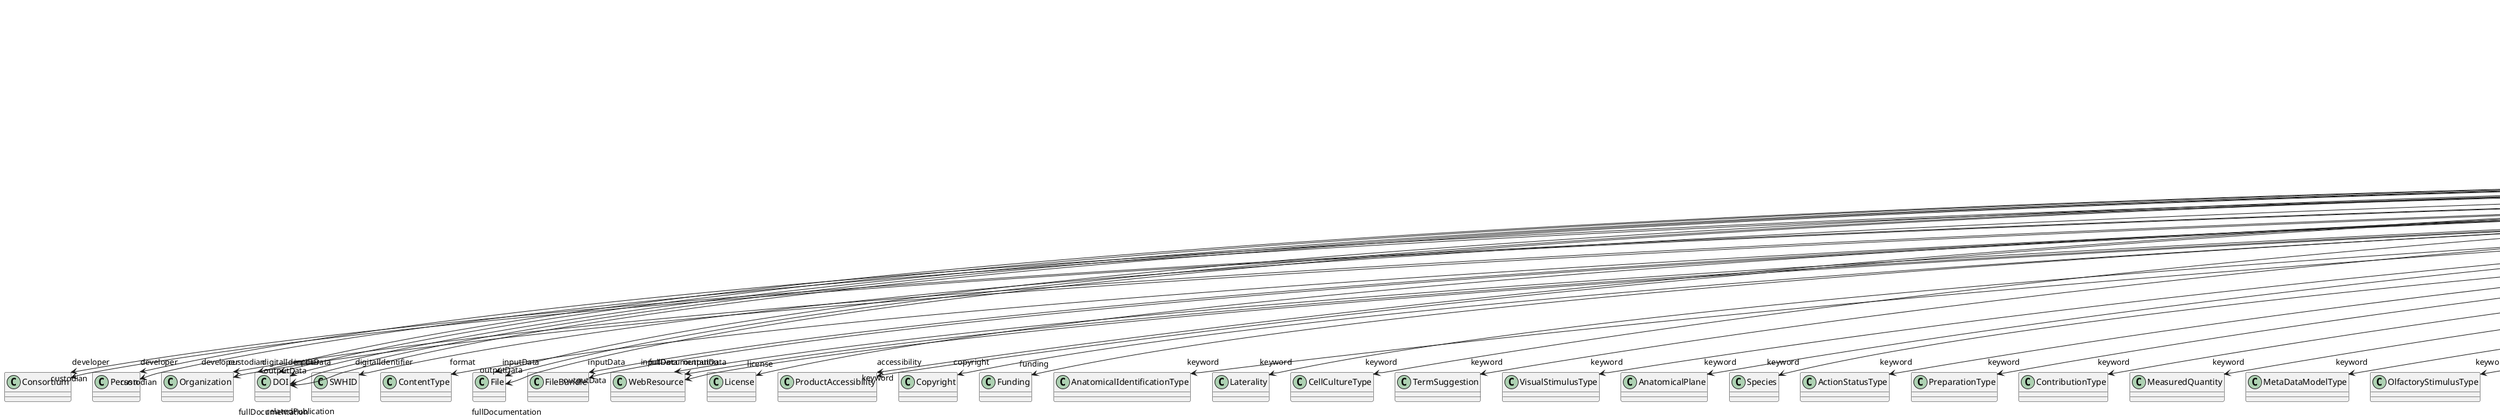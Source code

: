 @startuml
class ModelVersion {
+developer
+digitalIdentifier
+format
+inputData
+isAlternativeVersionOf
+isNewVersionOf
+license
+outputData
+accessibility
+copyright
+custodian
+description
+fullDocumentation
+fullName
+funding
+homepage
+howToCite
+keyword
+otherContribution
+relatedPublication
+releaseDate
+repository
+shortName
+supportChannel
+versionIdentifier
+versionInnovation

}
ModelVersion -d-> "developer" Consortium
ModelVersion -d-> "developer" Person
ModelVersion -d-> "developer" Organization
ModelVersion -d-> "digitalIdentifier" DOI
ModelVersion -d-> "digitalIdentifier" SWHID
ModelVersion -d-> "format" ContentType
ModelVersion -d-> "inputData" DOI
ModelVersion -d-> "inputData" File
ModelVersion -d-> "inputData" FileBundle
ModelVersion -d-> "inputData" WebResource
ModelVersion -d-> "isAlternativeVersionOf" ModelVersion
ModelVersion -d-> "isNewVersionOf" ModelVersion
ModelVersion -d-> "license" License
ModelVersion -d-> "outputData" DOI
ModelVersion -d-> "outputData" File
ModelVersion -d-> "outputData" FileBundle
ModelVersion -d-> "outputData" WebResource
ModelVersion -d-> "accessibility" ProductAccessibility
ModelVersion -d-> "copyright" Copyright
ModelVersion -d-> "custodian" Consortium
ModelVersion -d-> "custodian" Person
ModelVersion -d-> "custodian" Organization
ModelVersion -d-> "fullDocumentation" DOI
ModelVersion -d-> "fullDocumentation" File
ModelVersion -d-> "fullDocumentation" WebResource
ModelVersion -d-> "funding" Funding
ModelVersion -d-> "keyword" AnatomicalIdentificationType
ModelVersion -d-> "keyword" Laterality
ModelVersion -d-> "keyword" CellCultureType
ModelVersion -d-> "keyword" TermSuggestion
ModelVersion -d-> "keyword" VisualStimulusType
ModelVersion -d-> "keyword" AnatomicalPlane
ModelVersion -d-> "keyword" Species
ModelVersion -d-> "keyword" ActionStatusType
ModelVersion -d-> "keyword" PreparationType
ModelVersion -d-> "keyword" ContributionType
ModelVersion -d-> "keyword" MeasuredQuantity
ModelVersion -d-> "keyword" MetaDataModelType
ModelVersion -d-> "keyword" OlfactoryStimulusType
ModelVersion -d-> "keyword" SetupType
ModelVersion -d-> "keyword" ModelScope
ModelVersion -d-> "keyword" PatchClampVariation
ModelVersion -d-> "keyword" Technique
ModelVersion -d-> "keyword" CellType
ModelVersion -d-> "keyword" Language
ModelVersion -d-> "keyword" CriteriaQualityType
ModelVersion -d-> "keyword" Handedness
ModelVersion -d-> "keyword" OrganismSubstance
ModelVersion -d-> "keyword" TypeOfUncertainty
ModelVersion -d-> "keyword" GeneticStrainType
ModelVersion -d-> "keyword" CranialWindowConstructionType
ModelVersion -d-> "keyword" Service
ModelVersion -d-> "keyword" SemanticDataType
ModelVersion -d-> "keyword" Organ
ModelVersion -d-> "keyword" Terminology
ModelVersion -d-> "keyword" SubjectAttribute
ModelVersion -d-> "keyword" Disease
ModelVersion -d-> "keyword" AtlasType
ModelVersion -d-> "keyword" FileUsageRole
ModelVersion -d-> "keyword" AnatomicalAxesOrientation
ModelVersion -d-> "keyword" AnnotationType
ModelVersion -d-> "keyword" Colormap
ModelVersion -d-> "keyword" OrganismSystem
ModelVersion -d-> "keyword" CranialWindowReinforcementType
ModelVersion -d-> "keyword" OperatingSystem
ModelVersion -d-> "keyword" TissueSampleAttribute
ModelVersion -d-> "keyword" AgeCategory
ModelVersion -d-> "keyword" EducationalLevel
ModelVersion -d-> "keyword" TissueSampleType
ModelVersion -d-> "keyword" AnalysisTechnique
ModelVersion -d-> "keyword" DataType
ModelVersion -d-> "keyword" BiologicalOrder
ModelVersion -d-> "keyword" StimulationTechnique
ModelVersion -d-> "keyword" UBERONParcellation
ModelVersion -d-> "keyword" DifferenceMeasure
ModelVersion -d-> "keyword" ModelAbstractionLevel
ModelVersion -d-> "keyword" SoftwareApplicationCategory
ModelVersion -d-> "keyword" DeviceType
ModelVersion -d-> "keyword" QualitativeOverlap
ModelVersion -d-> "keyword" ExperimentalApproach
ModelVersion -d-> "keyword" FileRepositoryType
ModelVersion -d-> "keyword" BiologicalSex
ModelVersion -d-> "keyword" ElectricalStimulusType
ModelVersion -d-> "keyword" AnnotationCriteriaType
ModelVersion -d-> "keyword" UnitOfMeasurement
ModelVersion -d-> "keyword" MolecularEntity
ModelVersion -d-> "keyword" GustatoryStimulusType
ModelVersion -d-> "keyword" SoftwareFeature
ModelVersion -d-> "keyword" AuditoryStimulusType
ModelVersion -d-> "keyword" StimulationApproach
ModelVersion -d-> "keyword" TactileStimulusType
ModelVersion -d-> "keyword" FileBundleGrouping
ModelVersion -d-> "keyword" SubcellularEntity
ModelVersion -d-> "keyword" EthicsAssessment
ModelVersion -d-> "keyword" ChemicalMixtureType
ModelVersion -d-> "keyword" OperatingDevice
ModelVersion -d-> "keyword" OpticalStimulusType
ModelVersion -d-> "keyword" ProductAccessibility
ModelVersion -d-> "keyword" BreedingType
ModelVersion -d-> "keyword" LearningResourceType
ModelVersion -d-> "keyword" DiseaseModel
ModelVersion -d-> "keyword" ProgrammingLanguage
ModelVersion -d-> "otherContribution" Contribution
ModelVersion -d-> "relatedPublication" DOI
ModelVersion -d-> "relatedPublication" HANDLE
ModelVersion -d-> "relatedPublication" ISSN
ModelVersion -d-> "relatedPublication" ISBN
ModelVersion -d-> "relatedPublication" Book
ModelVersion -d-> "relatedPublication" Chapter
ModelVersion -d-> "relatedPublication" ScholarlyArticle
ModelVersion -d-> "repository" FileRepository

@enduml
